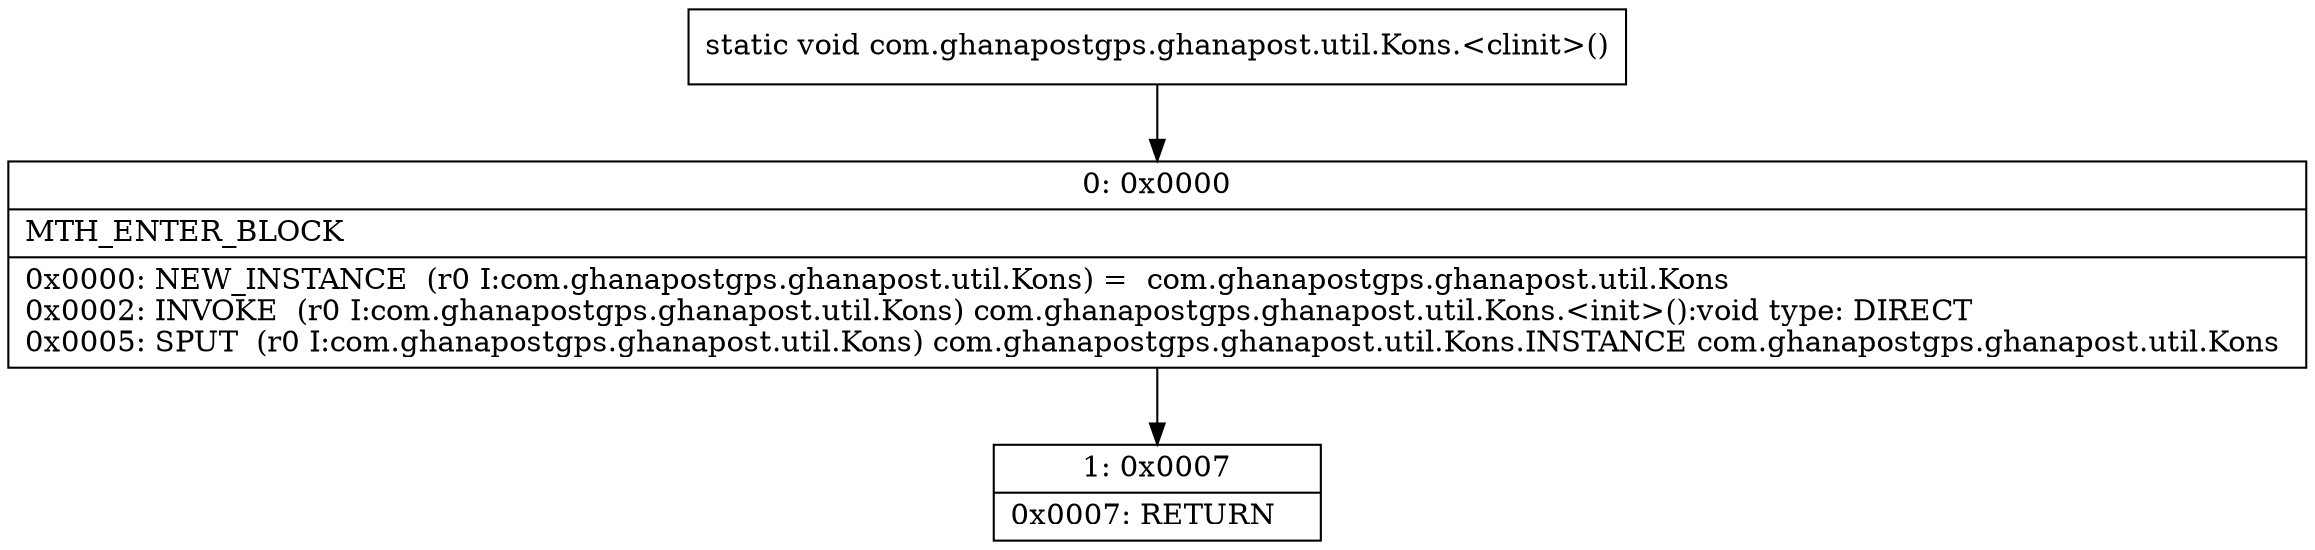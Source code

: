 digraph "CFG forcom.ghanapostgps.ghanapost.util.Kons.\<clinit\>()V" {
Node_0 [shape=record,label="{0\:\ 0x0000|MTH_ENTER_BLOCK\l|0x0000: NEW_INSTANCE  (r0 I:com.ghanapostgps.ghanapost.util.Kons) =  com.ghanapostgps.ghanapost.util.Kons \l0x0002: INVOKE  (r0 I:com.ghanapostgps.ghanapost.util.Kons) com.ghanapostgps.ghanapost.util.Kons.\<init\>():void type: DIRECT \l0x0005: SPUT  (r0 I:com.ghanapostgps.ghanapost.util.Kons) com.ghanapostgps.ghanapost.util.Kons.INSTANCE com.ghanapostgps.ghanapost.util.Kons \l}"];
Node_1 [shape=record,label="{1\:\ 0x0007|0x0007: RETURN   \l}"];
MethodNode[shape=record,label="{static void com.ghanapostgps.ghanapost.util.Kons.\<clinit\>() }"];
MethodNode -> Node_0;
Node_0 -> Node_1;
}

